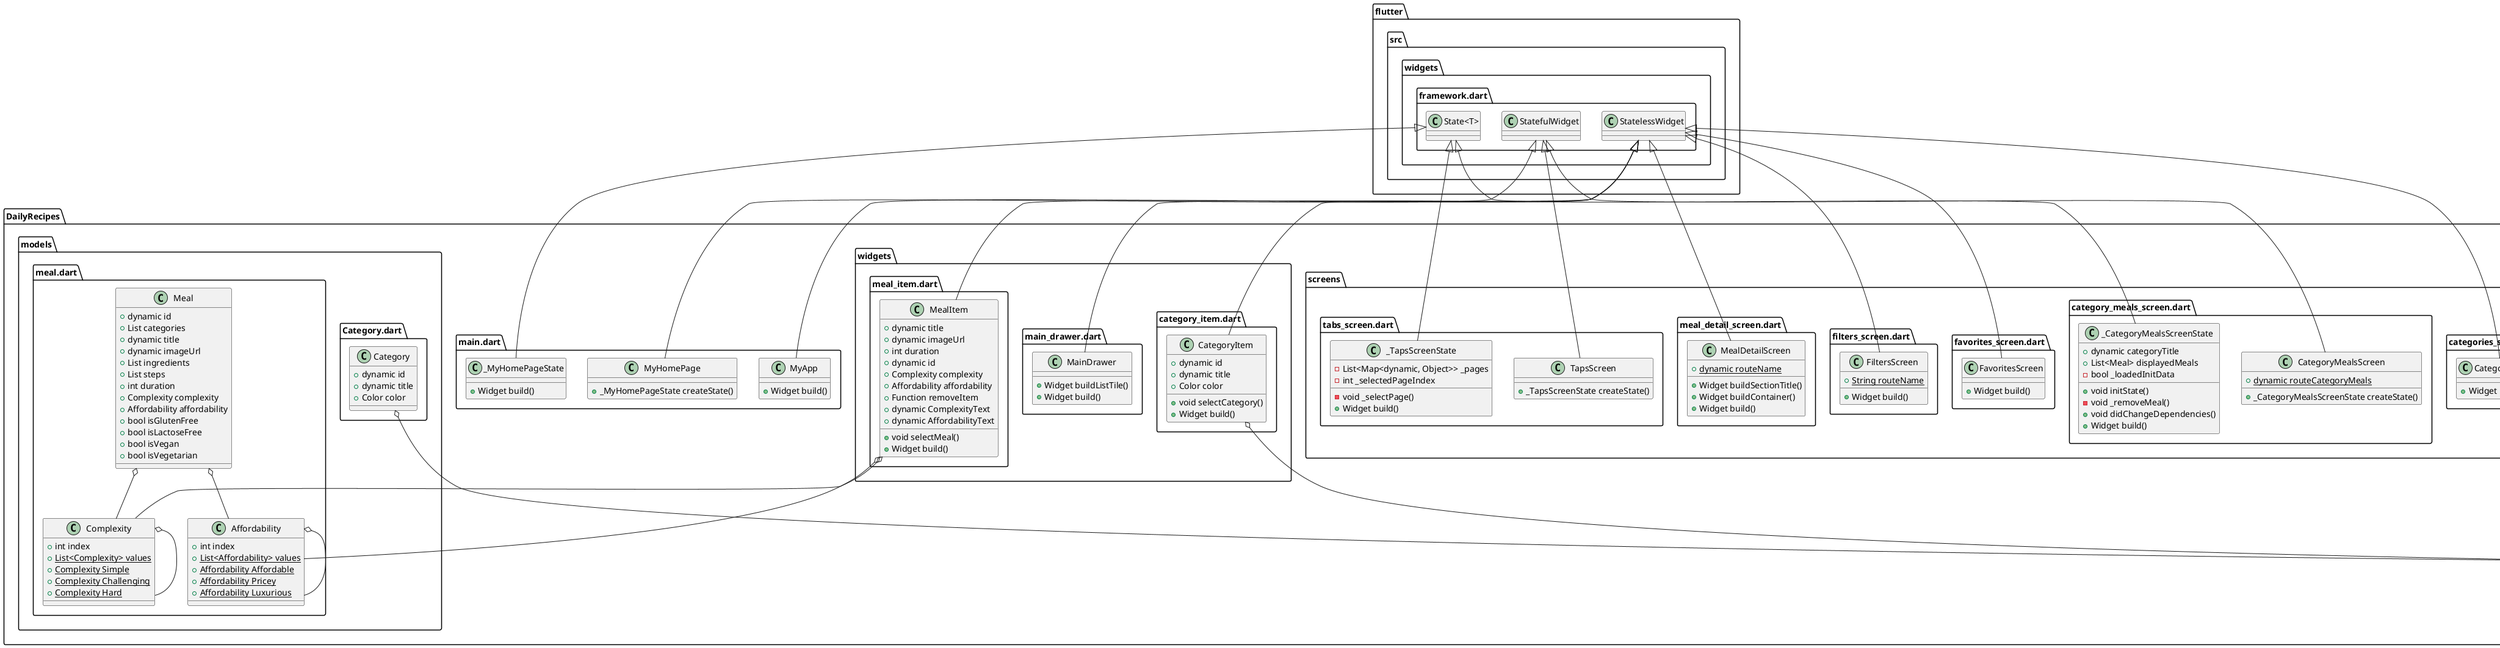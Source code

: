 @startuml
set namespaceSeparator ::

class "DailyRecipes::main.dart::MyApp" {
  +Widget build()
}

"flutter::src::widgets::framework.dart::StatelessWidget" <|-- "DailyRecipes::main.dart::MyApp"

class "DailyRecipes::main.dart::MyHomePage" {
  +_MyHomePageState createState()
}

"flutter::src::widgets::framework.dart::StatefulWidget" <|-- "DailyRecipes::main.dart::MyHomePage"

class "DailyRecipes::main.dart::_MyHomePageState" {
  +Widget build()
}

"flutter::src::widgets::framework.dart::State<T>" <|-- "DailyRecipes::main.dart::_MyHomePageState"

class "DailyRecipes::models::Category.dart::Category" {
  +dynamic id
  +dynamic title
  +Color color
}

"DailyRecipes::models::Category.dart::Category" o-- "dart::ui::Color"

class "DailyRecipes::models::meal.dart::Complexity" {
  +int index
  {static} +List<Complexity> values
  {static} +Complexity Simple
  {static} +Complexity Challenging
  {static} +Complexity Hard
}

"DailyRecipes::models::meal.dart::Complexity" o-- "DailyRecipes::models::meal.dart::Complexity"

class "DailyRecipes::models::meal.dart::Affordability" {
  +int index
  {static} +List<Affordability> values
  {static} +Affordability Affordable
  {static} +Affordability Pricey
  {static} +Affordability Luxurious
}

"DailyRecipes::models::meal.dart::Affordability" o-- "DailyRecipes::models::meal.dart::Affordability"

class "DailyRecipes::models::meal.dart::Meal" {
  +dynamic id
  +List categories
  +dynamic title
  +dynamic imageUrl
  +List ingredients
  +List steps
  +int duration
  +Complexity complexity
  +Affordability affordability
  +bool isGlutenFree
  +bool isLactoseFree
  +bool isVegan
  +bool isVegetarian
}

"DailyRecipes::models::meal.dart::Meal" o-- "DailyRecipes::models::meal.dart::Complexity"
"DailyRecipes::models::meal.dart::Meal" o-- "DailyRecipes::models::meal.dart::Affordability"

class "DailyRecipes::screens::categories_screen.dart::CategoriesScreen" {
  +Widget build()
}

"flutter::src::widgets::framework.dart::StatelessWidget" <|-- "DailyRecipes::screens::categories_screen.dart::CategoriesScreen"

class "DailyRecipes::screens::category_meals_screen.dart::CategoryMealsScreen" {
  {static} +dynamic routeCategoryMeals
  +_CategoryMealsScreenState createState()
}

"flutter::src::widgets::framework.dart::StatefulWidget" <|-- "DailyRecipes::screens::category_meals_screen.dart::CategoryMealsScreen"

class "DailyRecipes::screens::category_meals_screen.dart::_CategoryMealsScreenState" {
  +dynamic categoryTitle
  +List<Meal> displayedMeals
  -bool _loadedInitData
  +void initState()
  -void _removeMeal()
  +void didChangeDependencies()
  +Widget build()
}

"flutter::src::widgets::framework.dart::State<T>" <|-- "DailyRecipes::screens::category_meals_screen.dart::_CategoryMealsScreenState"

class "DailyRecipes::screens::favorites_screen.dart::FavoritesScreen" {
  +Widget build()
}

"flutter::src::widgets::framework.dart::StatelessWidget" <|-- "DailyRecipes::screens::favorites_screen.dart::FavoritesScreen"

class "DailyRecipes::screens::filters_screen.dart::FiltersScreen" {
  {static} +String routeName
  +Widget build()
}

"flutter::src::widgets::framework.dart::StatelessWidget" <|-- "DailyRecipes::screens::filters_screen.dart::FiltersScreen"

class "DailyRecipes::screens::meal_detail_screen.dart::MealDetailScreen" {
  {static} +dynamic routeName
  +Widget buildSectionTitle()
  +Widget buildContainer()
  +Widget build()
}

"flutter::src::widgets::framework.dart::StatelessWidget" <|-- "DailyRecipes::screens::meal_detail_screen.dart::MealDetailScreen"

class "DailyRecipes::screens::tabs_screen.dart::TapsScreen" {
  +_TapsScreenState createState()
}

"flutter::src::widgets::framework.dart::StatefulWidget" <|-- "DailyRecipes::screens::tabs_screen.dart::TapsScreen"

class "DailyRecipes::screens::tabs_screen.dart::_TapsScreenState" {
  -List<Map<dynamic, Object>> _pages
  -int _selectedPageIndex
  -void _selectPage()
  +Widget build()
}

"flutter::src::widgets::framework.dart::State<T>" <|-- "DailyRecipes::screens::tabs_screen.dart::_TapsScreenState"

class "DailyRecipes::widgets::category_item.dart::CategoryItem" {
  +dynamic id
  +dynamic title
  +Color color
  +void selectCategory()
  +Widget build()
}

"DailyRecipes::widgets::category_item.dart::CategoryItem" o-- "dart::ui::Color"
"flutter::src::widgets::framework.dart::StatelessWidget" <|-- "DailyRecipes::widgets::category_item.dart::CategoryItem"

class "DailyRecipes::widgets::main_drawer.dart::MainDrawer" {
  +Widget buildListTile()
  +Widget build()
}

"flutter::src::widgets::framework.dart::StatelessWidget" <|-- "DailyRecipes::widgets::main_drawer.dart::MainDrawer"

class "DailyRecipes::widgets::meal_item.dart::MealItem" {
  +dynamic title
  +dynamic imageUrl
  +int duration
  +dynamic id
  +Complexity complexity
  +Affordability affordability
  +Function removeItem
  +dynamic ComplexityText
  +dynamic AffordabilityText
  +void selectMeal()
  +Widget build()
}

"DailyRecipes::widgets::meal_item.dart::MealItem" o-- "DailyRecipes::models::meal.dart::Complexity"
"DailyRecipes::widgets::meal_item.dart::MealItem" o-- "DailyRecipes::models::meal.dart::Affordability"
"flutter::src::widgets::framework.dart::StatelessWidget" <|-- "DailyRecipes::widgets::meal_item.dart::MealItem"


@enduml
